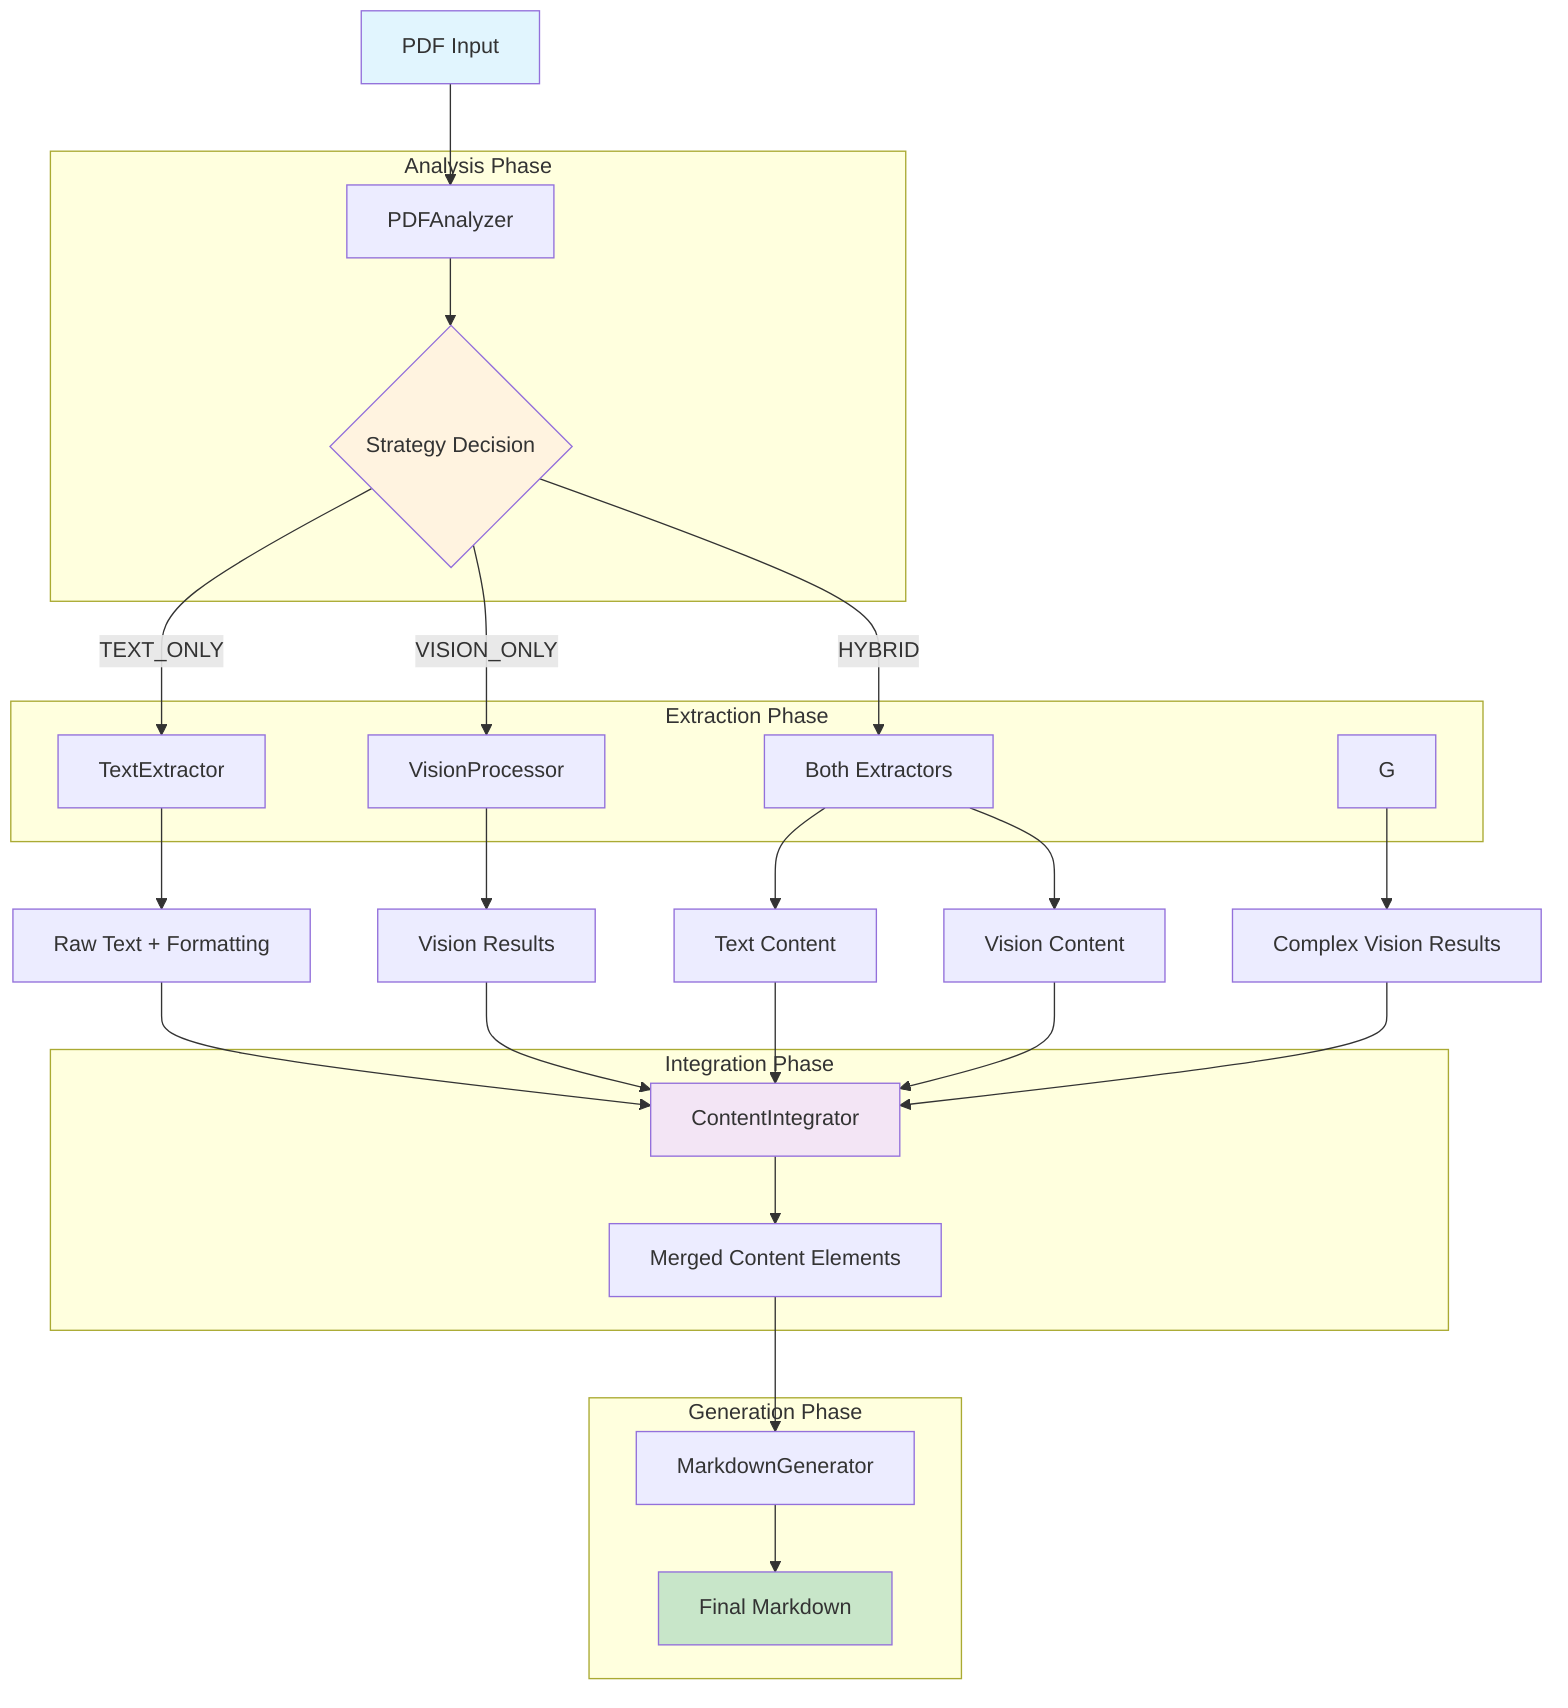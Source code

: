 graph TD
    A[PDF Input] --> B[PDFAnalyzer]
    B --> C{Strategy Decision}
    
    C -->|TEXT_ONLY| D[TextExtractor]
    C -->|VISION_ONLY| E[VisionProcessor]
    C -->|HYBRID| F[Both Extractors]
    
    D --> H[Raw Text + Formatting]
    E --> I[Vision Results]
    F --> J[Text Content]
    F --> K[Vision Content]
    G --> L[Complex Vision Results]
    
    H --> M[ContentIntegrator]
    I --> M
    J --> M
    K --> M
    L --> M
    
    M --> N[Merged Content Elements]
    N --> O[MarkdownGenerator]
    O --> P[Final Markdown]
    
    subgraph "Analysis Phase"
        B
        C
    end
    
    subgraph "Extraction Phase"
        D
        E
        F
        G
    end
    
    subgraph "Integration Phase"
        M
        N
    end
    
    subgraph "Generation Phase"
        O
        P
    end
    
    style A fill:#e1f5fe
    style P fill:#c8e6c9
    style C fill:#fff3e0
    style M fill:#f3e5f5